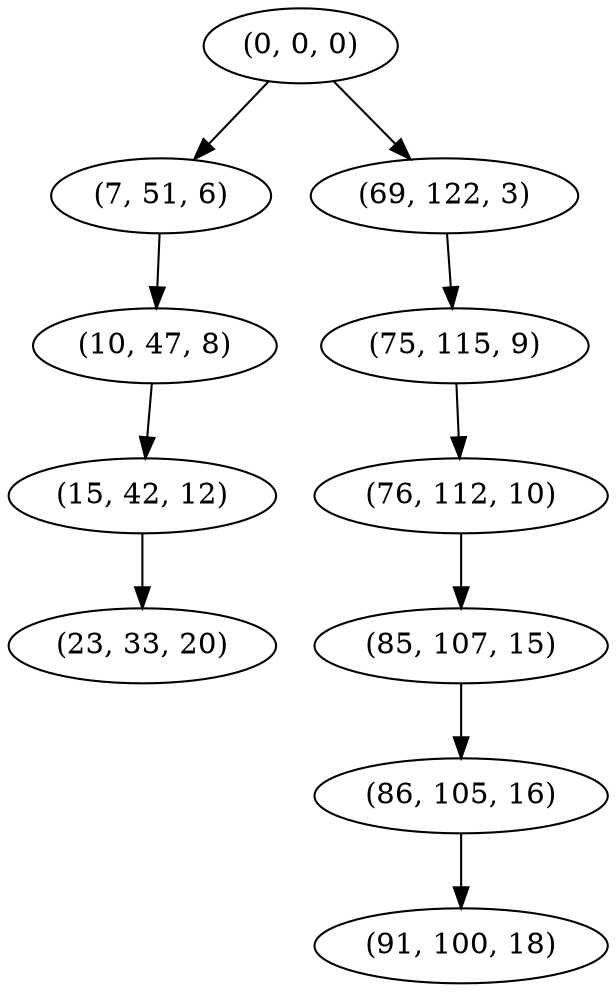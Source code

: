 digraph tree {
    "(0, 0, 0)";
    "(7, 51, 6)";
    "(10, 47, 8)";
    "(15, 42, 12)";
    "(23, 33, 20)";
    "(69, 122, 3)";
    "(75, 115, 9)";
    "(76, 112, 10)";
    "(85, 107, 15)";
    "(86, 105, 16)";
    "(91, 100, 18)";
    "(0, 0, 0)" -> "(7, 51, 6)";
    "(0, 0, 0)" -> "(69, 122, 3)";
    "(7, 51, 6)" -> "(10, 47, 8)";
    "(10, 47, 8)" -> "(15, 42, 12)";
    "(15, 42, 12)" -> "(23, 33, 20)";
    "(69, 122, 3)" -> "(75, 115, 9)";
    "(75, 115, 9)" -> "(76, 112, 10)";
    "(76, 112, 10)" -> "(85, 107, 15)";
    "(85, 107, 15)" -> "(86, 105, 16)";
    "(86, 105, 16)" -> "(91, 100, 18)";
}
